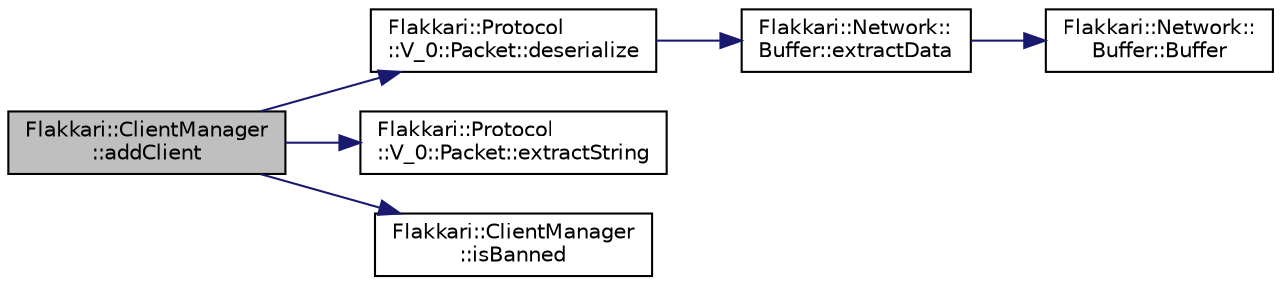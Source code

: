 digraph "Flakkari::ClientManager::addClient"
{
 // LATEX_PDF_SIZE
  edge [fontname="Helvetica",fontsize="10",labelfontname="Helvetica",labelfontsize="10"];
  node [fontname="Helvetica",fontsize="10",shape=record];
  rankdir="LR";
  Node1 [label="Flakkari::ClientManager\l::addClient",height=0.2,width=0.4,color="black", fillcolor="grey75", style="filled", fontcolor="black",tooltip="Add a client to the client manager or update the last activity of the client."];
  Node1 -> Node2 [color="midnightblue",fontsize="10",style="solid",fontname="Helvetica"];
  Node2 [label="Flakkari::Protocol\l::V_0::Packet::deserialize",height=0.2,width=0.4,color="black", fillcolor="white", style="filled",URL="$de/d9d/structFlakkari_1_1Protocol_1_1V__0_1_1Packet.html#a0d6fb9d2f315e1ce6ee1cd2abd31906c",tooltip="Deserialize the buffer into a packet."];
  Node2 -> Node3 [color="midnightblue",fontsize="10",style="solid",fontname="Helvetica"];
  Node3 [label="Flakkari::Network::\lBuffer::extractData",height=0.2,width=0.4,color="black", fillcolor="white", style="filled",URL="$d4/df8/classFlakkari_1_1Network_1_1Buffer.html#ad7ad2e3a4a5727c72a585093d93cd016",tooltip="Get the data of the buffer."];
  Node3 -> Node4 [color="midnightblue",fontsize="10",style="solid",fontname="Helvetica"];
  Node4 [label="Flakkari::Network::\lBuffer::Buffer",height=0.2,width=0.4,color="black", fillcolor="white", style="filled",URL="$d4/df8/classFlakkari_1_1Network_1_1Buffer.html#acf6139241c71fa29efd930b4f3c5dcec",tooltip="Construct a new Buffer object."];
  Node1 -> Node5 [color="midnightblue",fontsize="10",style="solid",fontname="Helvetica"];
  Node5 [label="Flakkari::Protocol\l::V_0::Packet::extractString",height=0.2,width=0.4,color="black", fillcolor="white", style="filled",URL="$de/d9d/structFlakkari_1_1Protocol_1_1V__0_1_1Packet.html#a7bf7de7cb6baf87ba95fa12e9bb6c8d2",tooltip=" "];
  Node1 -> Node6 [color="midnightblue",fontsize="10",style="solid",fontname="Helvetica"];
  Node6 [label="Flakkari::ClientManager\l::isBanned",height=0.2,width=0.4,color="black", fillcolor="white", style="filled",URL="$d5/da5/classFlakkari_1_1ClientManager.html#a5d7bf49567aaf1c2c5ffb3f1a8779866",tooltip="Check if a client is banned."];
}
